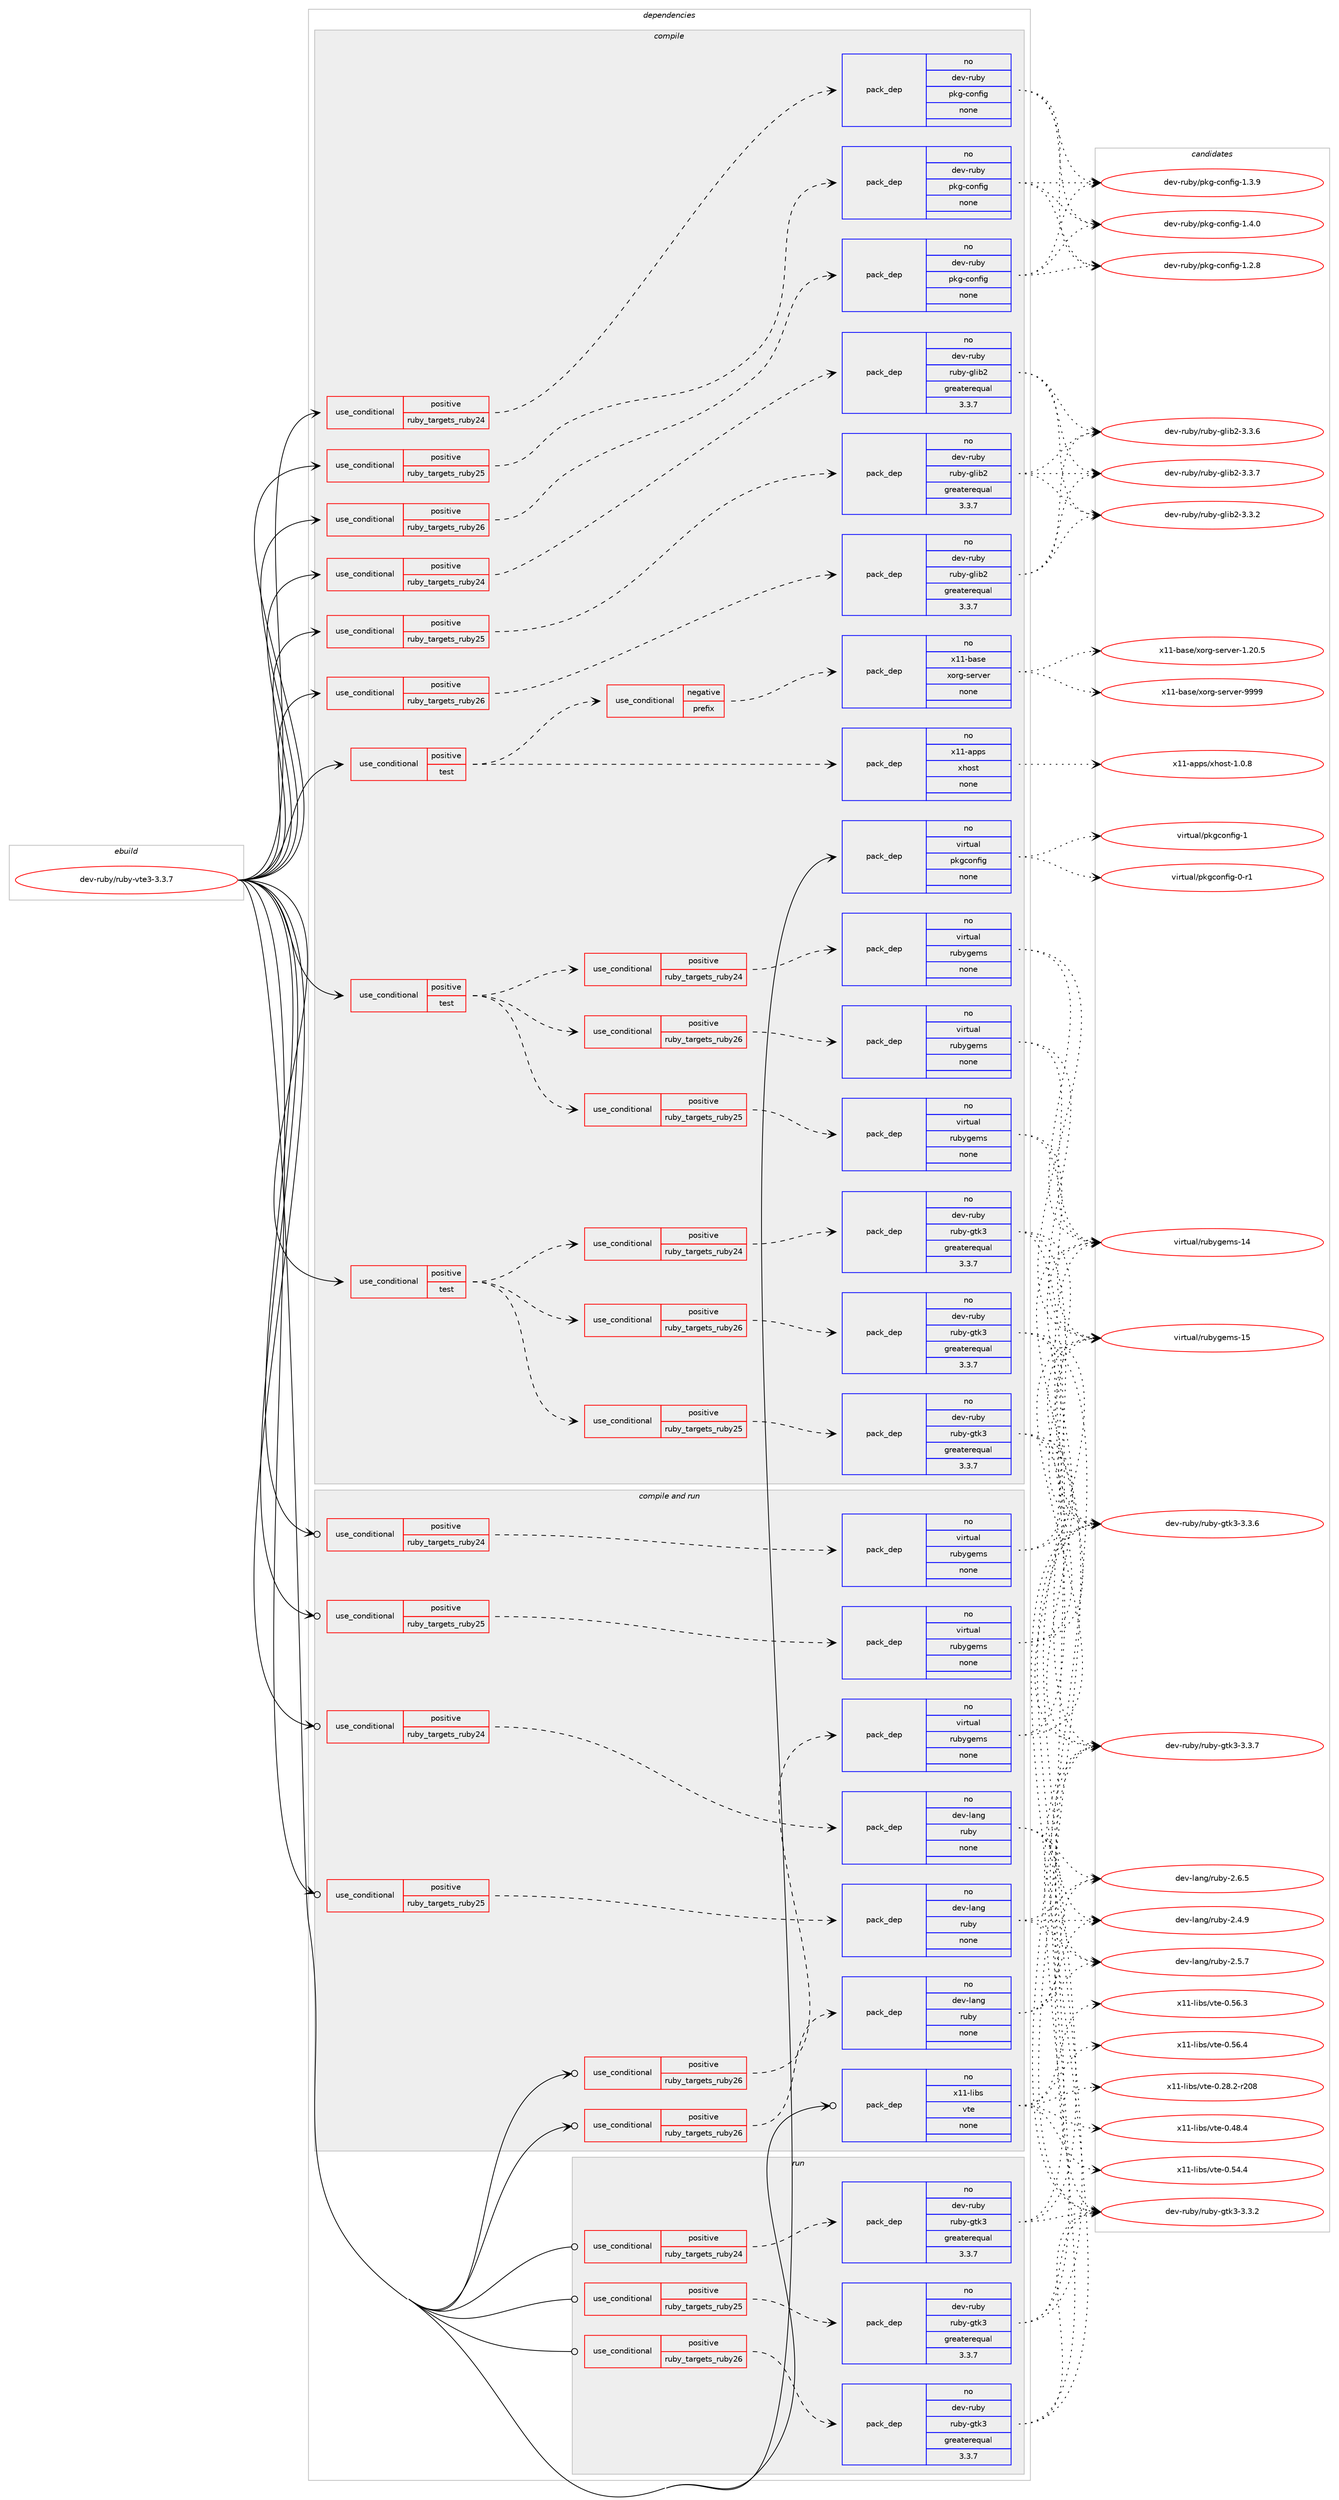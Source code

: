 digraph prolog {

# *************
# Graph options
# *************

newrank=true;
concentrate=true;
compound=true;
graph [rankdir=LR,fontname=Helvetica,fontsize=10,ranksep=1.5];#, ranksep=2.5, nodesep=0.2];
edge  [arrowhead=vee];
node  [fontname=Helvetica,fontsize=10];

# **********
# The ebuild
# **********

subgraph cluster_leftcol {
color=gray;
rank=same;
label=<<i>ebuild</i>>;
id [label="dev-ruby/ruby-vte3-3.3.7", color=red, width=4, href="../dev-ruby/ruby-vte3-3.3.7.svg"];
}

# ****************
# The dependencies
# ****************

subgraph cluster_midcol {
color=gray;
label=<<i>dependencies</i>>;
subgraph cluster_compile {
fillcolor="#eeeeee";
style=filled;
label=<<i>compile</i>>;
subgraph cond176382 {
dependency713326 [label=<<TABLE BORDER="0" CELLBORDER="1" CELLSPACING="0" CELLPADDING="4"><TR><TD ROWSPAN="3" CELLPADDING="10">use_conditional</TD></TR><TR><TD>positive</TD></TR><TR><TD>ruby_targets_ruby24</TD></TR></TABLE>>, shape=none, color=red];
subgraph pack524914 {
dependency713327 [label=<<TABLE BORDER="0" CELLBORDER="1" CELLSPACING="0" CELLPADDING="4" WIDTH="220"><TR><TD ROWSPAN="6" CELLPADDING="30">pack_dep</TD></TR><TR><TD WIDTH="110">no</TD></TR><TR><TD>dev-ruby</TD></TR><TR><TD>pkg-config</TD></TR><TR><TD>none</TD></TR><TR><TD></TD></TR></TABLE>>, shape=none, color=blue];
}
dependency713326:e -> dependency713327:w [weight=20,style="dashed",arrowhead="vee"];
}
id:e -> dependency713326:w [weight=20,style="solid",arrowhead="vee"];
subgraph cond176383 {
dependency713328 [label=<<TABLE BORDER="0" CELLBORDER="1" CELLSPACING="0" CELLPADDING="4"><TR><TD ROWSPAN="3" CELLPADDING="10">use_conditional</TD></TR><TR><TD>positive</TD></TR><TR><TD>ruby_targets_ruby24</TD></TR></TABLE>>, shape=none, color=red];
subgraph pack524915 {
dependency713329 [label=<<TABLE BORDER="0" CELLBORDER="1" CELLSPACING="0" CELLPADDING="4" WIDTH="220"><TR><TD ROWSPAN="6" CELLPADDING="30">pack_dep</TD></TR><TR><TD WIDTH="110">no</TD></TR><TR><TD>dev-ruby</TD></TR><TR><TD>ruby-glib2</TD></TR><TR><TD>greaterequal</TD></TR><TR><TD>3.3.7</TD></TR></TABLE>>, shape=none, color=blue];
}
dependency713328:e -> dependency713329:w [weight=20,style="dashed",arrowhead="vee"];
}
id:e -> dependency713328:w [weight=20,style="solid",arrowhead="vee"];
subgraph cond176384 {
dependency713330 [label=<<TABLE BORDER="0" CELLBORDER="1" CELLSPACING="0" CELLPADDING="4"><TR><TD ROWSPAN="3" CELLPADDING="10">use_conditional</TD></TR><TR><TD>positive</TD></TR><TR><TD>ruby_targets_ruby25</TD></TR></TABLE>>, shape=none, color=red];
subgraph pack524916 {
dependency713331 [label=<<TABLE BORDER="0" CELLBORDER="1" CELLSPACING="0" CELLPADDING="4" WIDTH="220"><TR><TD ROWSPAN="6" CELLPADDING="30">pack_dep</TD></TR><TR><TD WIDTH="110">no</TD></TR><TR><TD>dev-ruby</TD></TR><TR><TD>pkg-config</TD></TR><TR><TD>none</TD></TR><TR><TD></TD></TR></TABLE>>, shape=none, color=blue];
}
dependency713330:e -> dependency713331:w [weight=20,style="dashed",arrowhead="vee"];
}
id:e -> dependency713330:w [weight=20,style="solid",arrowhead="vee"];
subgraph cond176385 {
dependency713332 [label=<<TABLE BORDER="0" CELLBORDER="1" CELLSPACING="0" CELLPADDING="4"><TR><TD ROWSPAN="3" CELLPADDING="10">use_conditional</TD></TR><TR><TD>positive</TD></TR><TR><TD>ruby_targets_ruby25</TD></TR></TABLE>>, shape=none, color=red];
subgraph pack524917 {
dependency713333 [label=<<TABLE BORDER="0" CELLBORDER="1" CELLSPACING="0" CELLPADDING="4" WIDTH="220"><TR><TD ROWSPAN="6" CELLPADDING="30">pack_dep</TD></TR><TR><TD WIDTH="110">no</TD></TR><TR><TD>dev-ruby</TD></TR><TR><TD>ruby-glib2</TD></TR><TR><TD>greaterequal</TD></TR><TR><TD>3.3.7</TD></TR></TABLE>>, shape=none, color=blue];
}
dependency713332:e -> dependency713333:w [weight=20,style="dashed",arrowhead="vee"];
}
id:e -> dependency713332:w [weight=20,style="solid",arrowhead="vee"];
subgraph cond176386 {
dependency713334 [label=<<TABLE BORDER="0" CELLBORDER="1" CELLSPACING="0" CELLPADDING="4"><TR><TD ROWSPAN="3" CELLPADDING="10">use_conditional</TD></TR><TR><TD>positive</TD></TR><TR><TD>ruby_targets_ruby26</TD></TR></TABLE>>, shape=none, color=red];
subgraph pack524918 {
dependency713335 [label=<<TABLE BORDER="0" CELLBORDER="1" CELLSPACING="0" CELLPADDING="4" WIDTH="220"><TR><TD ROWSPAN="6" CELLPADDING="30">pack_dep</TD></TR><TR><TD WIDTH="110">no</TD></TR><TR><TD>dev-ruby</TD></TR><TR><TD>pkg-config</TD></TR><TR><TD>none</TD></TR><TR><TD></TD></TR></TABLE>>, shape=none, color=blue];
}
dependency713334:e -> dependency713335:w [weight=20,style="dashed",arrowhead="vee"];
}
id:e -> dependency713334:w [weight=20,style="solid",arrowhead="vee"];
subgraph cond176387 {
dependency713336 [label=<<TABLE BORDER="0" CELLBORDER="1" CELLSPACING="0" CELLPADDING="4"><TR><TD ROWSPAN="3" CELLPADDING="10">use_conditional</TD></TR><TR><TD>positive</TD></TR><TR><TD>ruby_targets_ruby26</TD></TR></TABLE>>, shape=none, color=red];
subgraph pack524919 {
dependency713337 [label=<<TABLE BORDER="0" CELLBORDER="1" CELLSPACING="0" CELLPADDING="4" WIDTH="220"><TR><TD ROWSPAN="6" CELLPADDING="30">pack_dep</TD></TR><TR><TD WIDTH="110">no</TD></TR><TR><TD>dev-ruby</TD></TR><TR><TD>ruby-glib2</TD></TR><TR><TD>greaterequal</TD></TR><TR><TD>3.3.7</TD></TR></TABLE>>, shape=none, color=blue];
}
dependency713336:e -> dependency713337:w [weight=20,style="dashed",arrowhead="vee"];
}
id:e -> dependency713336:w [weight=20,style="solid",arrowhead="vee"];
subgraph cond176388 {
dependency713338 [label=<<TABLE BORDER="0" CELLBORDER="1" CELLSPACING="0" CELLPADDING="4"><TR><TD ROWSPAN="3" CELLPADDING="10">use_conditional</TD></TR><TR><TD>positive</TD></TR><TR><TD>test</TD></TR></TABLE>>, shape=none, color=red];
subgraph cond176389 {
dependency713339 [label=<<TABLE BORDER="0" CELLBORDER="1" CELLSPACING="0" CELLPADDING="4"><TR><TD ROWSPAN="3" CELLPADDING="10">use_conditional</TD></TR><TR><TD>negative</TD></TR><TR><TD>prefix</TD></TR></TABLE>>, shape=none, color=red];
subgraph pack524920 {
dependency713340 [label=<<TABLE BORDER="0" CELLBORDER="1" CELLSPACING="0" CELLPADDING="4" WIDTH="220"><TR><TD ROWSPAN="6" CELLPADDING="30">pack_dep</TD></TR><TR><TD WIDTH="110">no</TD></TR><TR><TD>x11-base</TD></TR><TR><TD>xorg-server</TD></TR><TR><TD>none</TD></TR><TR><TD></TD></TR></TABLE>>, shape=none, color=blue];
}
dependency713339:e -> dependency713340:w [weight=20,style="dashed",arrowhead="vee"];
}
dependency713338:e -> dependency713339:w [weight=20,style="dashed",arrowhead="vee"];
subgraph pack524921 {
dependency713341 [label=<<TABLE BORDER="0" CELLBORDER="1" CELLSPACING="0" CELLPADDING="4" WIDTH="220"><TR><TD ROWSPAN="6" CELLPADDING="30">pack_dep</TD></TR><TR><TD WIDTH="110">no</TD></TR><TR><TD>x11-apps</TD></TR><TR><TD>xhost</TD></TR><TR><TD>none</TD></TR><TR><TD></TD></TR></TABLE>>, shape=none, color=blue];
}
dependency713338:e -> dependency713341:w [weight=20,style="dashed",arrowhead="vee"];
}
id:e -> dependency713338:w [weight=20,style="solid",arrowhead="vee"];
subgraph cond176390 {
dependency713342 [label=<<TABLE BORDER="0" CELLBORDER="1" CELLSPACING="0" CELLPADDING="4"><TR><TD ROWSPAN="3" CELLPADDING="10">use_conditional</TD></TR><TR><TD>positive</TD></TR><TR><TD>test</TD></TR></TABLE>>, shape=none, color=red];
subgraph cond176391 {
dependency713343 [label=<<TABLE BORDER="0" CELLBORDER="1" CELLSPACING="0" CELLPADDING="4"><TR><TD ROWSPAN="3" CELLPADDING="10">use_conditional</TD></TR><TR><TD>positive</TD></TR><TR><TD>ruby_targets_ruby24</TD></TR></TABLE>>, shape=none, color=red];
subgraph pack524922 {
dependency713344 [label=<<TABLE BORDER="0" CELLBORDER="1" CELLSPACING="0" CELLPADDING="4" WIDTH="220"><TR><TD ROWSPAN="6" CELLPADDING="30">pack_dep</TD></TR><TR><TD WIDTH="110">no</TD></TR><TR><TD>dev-ruby</TD></TR><TR><TD>ruby-gtk3</TD></TR><TR><TD>greaterequal</TD></TR><TR><TD>3.3.7</TD></TR></TABLE>>, shape=none, color=blue];
}
dependency713343:e -> dependency713344:w [weight=20,style="dashed",arrowhead="vee"];
}
dependency713342:e -> dependency713343:w [weight=20,style="dashed",arrowhead="vee"];
subgraph cond176392 {
dependency713345 [label=<<TABLE BORDER="0" CELLBORDER="1" CELLSPACING="0" CELLPADDING="4"><TR><TD ROWSPAN="3" CELLPADDING="10">use_conditional</TD></TR><TR><TD>positive</TD></TR><TR><TD>ruby_targets_ruby25</TD></TR></TABLE>>, shape=none, color=red];
subgraph pack524923 {
dependency713346 [label=<<TABLE BORDER="0" CELLBORDER="1" CELLSPACING="0" CELLPADDING="4" WIDTH="220"><TR><TD ROWSPAN="6" CELLPADDING="30">pack_dep</TD></TR><TR><TD WIDTH="110">no</TD></TR><TR><TD>dev-ruby</TD></TR><TR><TD>ruby-gtk3</TD></TR><TR><TD>greaterequal</TD></TR><TR><TD>3.3.7</TD></TR></TABLE>>, shape=none, color=blue];
}
dependency713345:e -> dependency713346:w [weight=20,style="dashed",arrowhead="vee"];
}
dependency713342:e -> dependency713345:w [weight=20,style="dashed",arrowhead="vee"];
subgraph cond176393 {
dependency713347 [label=<<TABLE BORDER="0" CELLBORDER="1" CELLSPACING="0" CELLPADDING="4"><TR><TD ROWSPAN="3" CELLPADDING="10">use_conditional</TD></TR><TR><TD>positive</TD></TR><TR><TD>ruby_targets_ruby26</TD></TR></TABLE>>, shape=none, color=red];
subgraph pack524924 {
dependency713348 [label=<<TABLE BORDER="0" CELLBORDER="1" CELLSPACING="0" CELLPADDING="4" WIDTH="220"><TR><TD ROWSPAN="6" CELLPADDING="30">pack_dep</TD></TR><TR><TD WIDTH="110">no</TD></TR><TR><TD>dev-ruby</TD></TR><TR><TD>ruby-gtk3</TD></TR><TR><TD>greaterequal</TD></TR><TR><TD>3.3.7</TD></TR></TABLE>>, shape=none, color=blue];
}
dependency713347:e -> dependency713348:w [weight=20,style="dashed",arrowhead="vee"];
}
dependency713342:e -> dependency713347:w [weight=20,style="dashed",arrowhead="vee"];
}
id:e -> dependency713342:w [weight=20,style="solid",arrowhead="vee"];
subgraph cond176394 {
dependency713349 [label=<<TABLE BORDER="0" CELLBORDER="1" CELLSPACING="0" CELLPADDING="4"><TR><TD ROWSPAN="3" CELLPADDING="10">use_conditional</TD></TR><TR><TD>positive</TD></TR><TR><TD>test</TD></TR></TABLE>>, shape=none, color=red];
subgraph cond176395 {
dependency713350 [label=<<TABLE BORDER="0" CELLBORDER="1" CELLSPACING="0" CELLPADDING="4"><TR><TD ROWSPAN="3" CELLPADDING="10">use_conditional</TD></TR><TR><TD>positive</TD></TR><TR><TD>ruby_targets_ruby24</TD></TR></TABLE>>, shape=none, color=red];
subgraph pack524925 {
dependency713351 [label=<<TABLE BORDER="0" CELLBORDER="1" CELLSPACING="0" CELLPADDING="4" WIDTH="220"><TR><TD ROWSPAN="6" CELLPADDING="30">pack_dep</TD></TR><TR><TD WIDTH="110">no</TD></TR><TR><TD>virtual</TD></TR><TR><TD>rubygems</TD></TR><TR><TD>none</TD></TR><TR><TD></TD></TR></TABLE>>, shape=none, color=blue];
}
dependency713350:e -> dependency713351:w [weight=20,style="dashed",arrowhead="vee"];
}
dependency713349:e -> dependency713350:w [weight=20,style="dashed",arrowhead="vee"];
subgraph cond176396 {
dependency713352 [label=<<TABLE BORDER="0" CELLBORDER="1" CELLSPACING="0" CELLPADDING="4"><TR><TD ROWSPAN="3" CELLPADDING="10">use_conditional</TD></TR><TR><TD>positive</TD></TR><TR><TD>ruby_targets_ruby25</TD></TR></TABLE>>, shape=none, color=red];
subgraph pack524926 {
dependency713353 [label=<<TABLE BORDER="0" CELLBORDER="1" CELLSPACING="0" CELLPADDING="4" WIDTH="220"><TR><TD ROWSPAN="6" CELLPADDING="30">pack_dep</TD></TR><TR><TD WIDTH="110">no</TD></TR><TR><TD>virtual</TD></TR><TR><TD>rubygems</TD></TR><TR><TD>none</TD></TR><TR><TD></TD></TR></TABLE>>, shape=none, color=blue];
}
dependency713352:e -> dependency713353:w [weight=20,style="dashed",arrowhead="vee"];
}
dependency713349:e -> dependency713352:w [weight=20,style="dashed",arrowhead="vee"];
subgraph cond176397 {
dependency713354 [label=<<TABLE BORDER="0" CELLBORDER="1" CELLSPACING="0" CELLPADDING="4"><TR><TD ROWSPAN="3" CELLPADDING="10">use_conditional</TD></TR><TR><TD>positive</TD></TR><TR><TD>ruby_targets_ruby26</TD></TR></TABLE>>, shape=none, color=red];
subgraph pack524927 {
dependency713355 [label=<<TABLE BORDER="0" CELLBORDER="1" CELLSPACING="0" CELLPADDING="4" WIDTH="220"><TR><TD ROWSPAN="6" CELLPADDING="30">pack_dep</TD></TR><TR><TD WIDTH="110">no</TD></TR><TR><TD>virtual</TD></TR><TR><TD>rubygems</TD></TR><TR><TD>none</TD></TR><TR><TD></TD></TR></TABLE>>, shape=none, color=blue];
}
dependency713354:e -> dependency713355:w [weight=20,style="dashed",arrowhead="vee"];
}
dependency713349:e -> dependency713354:w [weight=20,style="dashed",arrowhead="vee"];
}
id:e -> dependency713349:w [weight=20,style="solid",arrowhead="vee"];
subgraph pack524928 {
dependency713356 [label=<<TABLE BORDER="0" CELLBORDER="1" CELLSPACING="0" CELLPADDING="4" WIDTH="220"><TR><TD ROWSPAN="6" CELLPADDING="30">pack_dep</TD></TR><TR><TD WIDTH="110">no</TD></TR><TR><TD>virtual</TD></TR><TR><TD>pkgconfig</TD></TR><TR><TD>none</TD></TR><TR><TD></TD></TR></TABLE>>, shape=none, color=blue];
}
id:e -> dependency713356:w [weight=20,style="solid",arrowhead="vee"];
}
subgraph cluster_compileandrun {
fillcolor="#eeeeee";
style=filled;
label=<<i>compile and run</i>>;
subgraph cond176398 {
dependency713357 [label=<<TABLE BORDER="0" CELLBORDER="1" CELLSPACING="0" CELLPADDING="4"><TR><TD ROWSPAN="3" CELLPADDING="10">use_conditional</TD></TR><TR><TD>positive</TD></TR><TR><TD>ruby_targets_ruby24</TD></TR></TABLE>>, shape=none, color=red];
subgraph pack524929 {
dependency713358 [label=<<TABLE BORDER="0" CELLBORDER="1" CELLSPACING="0" CELLPADDING="4" WIDTH="220"><TR><TD ROWSPAN="6" CELLPADDING="30">pack_dep</TD></TR><TR><TD WIDTH="110">no</TD></TR><TR><TD>dev-lang</TD></TR><TR><TD>ruby</TD></TR><TR><TD>none</TD></TR><TR><TD></TD></TR></TABLE>>, shape=none, color=blue];
}
dependency713357:e -> dependency713358:w [weight=20,style="dashed",arrowhead="vee"];
}
id:e -> dependency713357:w [weight=20,style="solid",arrowhead="odotvee"];
subgraph cond176399 {
dependency713359 [label=<<TABLE BORDER="0" CELLBORDER="1" CELLSPACING="0" CELLPADDING="4"><TR><TD ROWSPAN="3" CELLPADDING="10">use_conditional</TD></TR><TR><TD>positive</TD></TR><TR><TD>ruby_targets_ruby24</TD></TR></TABLE>>, shape=none, color=red];
subgraph pack524930 {
dependency713360 [label=<<TABLE BORDER="0" CELLBORDER="1" CELLSPACING="0" CELLPADDING="4" WIDTH="220"><TR><TD ROWSPAN="6" CELLPADDING="30">pack_dep</TD></TR><TR><TD WIDTH="110">no</TD></TR><TR><TD>virtual</TD></TR><TR><TD>rubygems</TD></TR><TR><TD>none</TD></TR><TR><TD></TD></TR></TABLE>>, shape=none, color=blue];
}
dependency713359:e -> dependency713360:w [weight=20,style="dashed",arrowhead="vee"];
}
id:e -> dependency713359:w [weight=20,style="solid",arrowhead="odotvee"];
subgraph cond176400 {
dependency713361 [label=<<TABLE BORDER="0" CELLBORDER="1" CELLSPACING="0" CELLPADDING="4"><TR><TD ROWSPAN="3" CELLPADDING="10">use_conditional</TD></TR><TR><TD>positive</TD></TR><TR><TD>ruby_targets_ruby25</TD></TR></TABLE>>, shape=none, color=red];
subgraph pack524931 {
dependency713362 [label=<<TABLE BORDER="0" CELLBORDER="1" CELLSPACING="0" CELLPADDING="4" WIDTH="220"><TR><TD ROWSPAN="6" CELLPADDING="30">pack_dep</TD></TR><TR><TD WIDTH="110">no</TD></TR><TR><TD>dev-lang</TD></TR><TR><TD>ruby</TD></TR><TR><TD>none</TD></TR><TR><TD></TD></TR></TABLE>>, shape=none, color=blue];
}
dependency713361:e -> dependency713362:w [weight=20,style="dashed",arrowhead="vee"];
}
id:e -> dependency713361:w [weight=20,style="solid",arrowhead="odotvee"];
subgraph cond176401 {
dependency713363 [label=<<TABLE BORDER="0" CELLBORDER="1" CELLSPACING="0" CELLPADDING="4"><TR><TD ROWSPAN="3" CELLPADDING="10">use_conditional</TD></TR><TR><TD>positive</TD></TR><TR><TD>ruby_targets_ruby25</TD></TR></TABLE>>, shape=none, color=red];
subgraph pack524932 {
dependency713364 [label=<<TABLE BORDER="0" CELLBORDER="1" CELLSPACING="0" CELLPADDING="4" WIDTH="220"><TR><TD ROWSPAN="6" CELLPADDING="30">pack_dep</TD></TR><TR><TD WIDTH="110">no</TD></TR><TR><TD>virtual</TD></TR><TR><TD>rubygems</TD></TR><TR><TD>none</TD></TR><TR><TD></TD></TR></TABLE>>, shape=none, color=blue];
}
dependency713363:e -> dependency713364:w [weight=20,style="dashed",arrowhead="vee"];
}
id:e -> dependency713363:w [weight=20,style="solid",arrowhead="odotvee"];
subgraph cond176402 {
dependency713365 [label=<<TABLE BORDER="0" CELLBORDER="1" CELLSPACING="0" CELLPADDING="4"><TR><TD ROWSPAN="3" CELLPADDING="10">use_conditional</TD></TR><TR><TD>positive</TD></TR><TR><TD>ruby_targets_ruby26</TD></TR></TABLE>>, shape=none, color=red];
subgraph pack524933 {
dependency713366 [label=<<TABLE BORDER="0" CELLBORDER="1" CELLSPACING="0" CELLPADDING="4" WIDTH="220"><TR><TD ROWSPAN="6" CELLPADDING="30">pack_dep</TD></TR><TR><TD WIDTH="110">no</TD></TR><TR><TD>dev-lang</TD></TR><TR><TD>ruby</TD></TR><TR><TD>none</TD></TR><TR><TD></TD></TR></TABLE>>, shape=none, color=blue];
}
dependency713365:e -> dependency713366:w [weight=20,style="dashed",arrowhead="vee"];
}
id:e -> dependency713365:w [weight=20,style="solid",arrowhead="odotvee"];
subgraph cond176403 {
dependency713367 [label=<<TABLE BORDER="0" CELLBORDER="1" CELLSPACING="0" CELLPADDING="4"><TR><TD ROWSPAN="3" CELLPADDING="10">use_conditional</TD></TR><TR><TD>positive</TD></TR><TR><TD>ruby_targets_ruby26</TD></TR></TABLE>>, shape=none, color=red];
subgraph pack524934 {
dependency713368 [label=<<TABLE BORDER="0" CELLBORDER="1" CELLSPACING="0" CELLPADDING="4" WIDTH="220"><TR><TD ROWSPAN="6" CELLPADDING="30">pack_dep</TD></TR><TR><TD WIDTH="110">no</TD></TR><TR><TD>virtual</TD></TR><TR><TD>rubygems</TD></TR><TR><TD>none</TD></TR><TR><TD></TD></TR></TABLE>>, shape=none, color=blue];
}
dependency713367:e -> dependency713368:w [weight=20,style="dashed",arrowhead="vee"];
}
id:e -> dependency713367:w [weight=20,style="solid",arrowhead="odotvee"];
subgraph pack524935 {
dependency713369 [label=<<TABLE BORDER="0" CELLBORDER="1" CELLSPACING="0" CELLPADDING="4" WIDTH="220"><TR><TD ROWSPAN="6" CELLPADDING="30">pack_dep</TD></TR><TR><TD WIDTH="110">no</TD></TR><TR><TD>x11-libs</TD></TR><TR><TD>vte</TD></TR><TR><TD>none</TD></TR><TR><TD></TD></TR></TABLE>>, shape=none, color=blue];
}
id:e -> dependency713369:w [weight=20,style="solid",arrowhead="odotvee"];
}
subgraph cluster_run {
fillcolor="#eeeeee";
style=filled;
label=<<i>run</i>>;
subgraph cond176404 {
dependency713370 [label=<<TABLE BORDER="0" CELLBORDER="1" CELLSPACING="0" CELLPADDING="4"><TR><TD ROWSPAN="3" CELLPADDING="10">use_conditional</TD></TR><TR><TD>positive</TD></TR><TR><TD>ruby_targets_ruby24</TD></TR></TABLE>>, shape=none, color=red];
subgraph pack524936 {
dependency713371 [label=<<TABLE BORDER="0" CELLBORDER="1" CELLSPACING="0" CELLPADDING="4" WIDTH="220"><TR><TD ROWSPAN="6" CELLPADDING="30">pack_dep</TD></TR><TR><TD WIDTH="110">no</TD></TR><TR><TD>dev-ruby</TD></TR><TR><TD>ruby-gtk3</TD></TR><TR><TD>greaterequal</TD></TR><TR><TD>3.3.7</TD></TR></TABLE>>, shape=none, color=blue];
}
dependency713370:e -> dependency713371:w [weight=20,style="dashed",arrowhead="vee"];
}
id:e -> dependency713370:w [weight=20,style="solid",arrowhead="odot"];
subgraph cond176405 {
dependency713372 [label=<<TABLE BORDER="0" CELLBORDER="1" CELLSPACING="0" CELLPADDING="4"><TR><TD ROWSPAN="3" CELLPADDING="10">use_conditional</TD></TR><TR><TD>positive</TD></TR><TR><TD>ruby_targets_ruby25</TD></TR></TABLE>>, shape=none, color=red];
subgraph pack524937 {
dependency713373 [label=<<TABLE BORDER="0" CELLBORDER="1" CELLSPACING="0" CELLPADDING="4" WIDTH="220"><TR><TD ROWSPAN="6" CELLPADDING="30">pack_dep</TD></TR><TR><TD WIDTH="110">no</TD></TR><TR><TD>dev-ruby</TD></TR><TR><TD>ruby-gtk3</TD></TR><TR><TD>greaterequal</TD></TR><TR><TD>3.3.7</TD></TR></TABLE>>, shape=none, color=blue];
}
dependency713372:e -> dependency713373:w [weight=20,style="dashed",arrowhead="vee"];
}
id:e -> dependency713372:w [weight=20,style="solid",arrowhead="odot"];
subgraph cond176406 {
dependency713374 [label=<<TABLE BORDER="0" CELLBORDER="1" CELLSPACING="0" CELLPADDING="4"><TR><TD ROWSPAN="3" CELLPADDING="10">use_conditional</TD></TR><TR><TD>positive</TD></TR><TR><TD>ruby_targets_ruby26</TD></TR></TABLE>>, shape=none, color=red];
subgraph pack524938 {
dependency713375 [label=<<TABLE BORDER="0" CELLBORDER="1" CELLSPACING="0" CELLPADDING="4" WIDTH="220"><TR><TD ROWSPAN="6" CELLPADDING="30">pack_dep</TD></TR><TR><TD WIDTH="110">no</TD></TR><TR><TD>dev-ruby</TD></TR><TR><TD>ruby-gtk3</TD></TR><TR><TD>greaterequal</TD></TR><TR><TD>3.3.7</TD></TR></TABLE>>, shape=none, color=blue];
}
dependency713374:e -> dependency713375:w [weight=20,style="dashed",arrowhead="vee"];
}
id:e -> dependency713374:w [weight=20,style="solid",arrowhead="odot"];
}
}

# **************
# The candidates
# **************

subgraph cluster_choices {
rank=same;
color=gray;
label=<<i>candidates</i>>;

subgraph choice524914 {
color=black;
nodesep=1;
choice1001011184511411798121471121071034599111110102105103454946504656 [label="dev-ruby/pkg-config-1.2.8", color=red, width=4,href="../dev-ruby/pkg-config-1.2.8.svg"];
choice1001011184511411798121471121071034599111110102105103454946514657 [label="dev-ruby/pkg-config-1.3.9", color=red, width=4,href="../dev-ruby/pkg-config-1.3.9.svg"];
choice1001011184511411798121471121071034599111110102105103454946524648 [label="dev-ruby/pkg-config-1.4.0", color=red, width=4,href="../dev-ruby/pkg-config-1.4.0.svg"];
dependency713327:e -> choice1001011184511411798121471121071034599111110102105103454946504656:w [style=dotted,weight="100"];
dependency713327:e -> choice1001011184511411798121471121071034599111110102105103454946514657:w [style=dotted,weight="100"];
dependency713327:e -> choice1001011184511411798121471121071034599111110102105103454946524648:w [style=dotted,weight="100"];
}
subgraph choice524915 {
color=black;
nodesep=1;
choice10010111845114117981214711411798121451031081059850455146514650 [label="dev-ruby/ruby-glib2-3.3.2", color=red, width=4,href="../dev-ruby/ruby-glib2-3.3.2.svg"];
choice10010111845114117981214711411798121451031081059850455146514654 [label="dev-ruby/ruby-glib2-3.3.6", color=red, width=4,href="../dev-ruby/ruby-glib2-3.3.6.svg"];
choice10010111845114117981214711411798121451031081059850455146514655 [label="dev-ruby/ruby-glib2-3.3.7", color=red, width=4,href="../dev-ruby/ruby-glib2-3.3.7.svg"];
dependency713329:e -> choice10010111845114117981214711411798121451031081059850455146514650:w [style=dotted,weight="100"];
dependency713329:e -> choice10010111845114117981214711411798121451031081059850455146514654:w [style=dotted,weight="100"];
dependency713329:e -> choice10010111845114117981214711411798121451031081059850455146514655:w [style=dotted,weight="100"];
}
subgraph choice524916 {
color=black;
nodesep=1;
choice1001011184511411798121471121071034599111110102105103454946504656 [label="dev-ruby/pkg-config-1.2.8", color=red, width=4,href="../dev-ruby/pkg-config-1.2.8.svg"];
choice1001011184511411798121471121071034599111110102105103454946514657 [label="dev-ruby/pkg-config-1.3.9", color=red, width=4,href="../dev-ruby/pkg-config-1.3.9.svg"];
choice1001011184511411798121471121071034599111110102105103454946524648 [label="dev-ruby/pkg-config-1.4.0", color=red, width=4,href="../dev-ruby/pkg-config-1.4.0.svg"];
dependency713331:e -> choice1001011184511411798121471121071034599111110102105103454946504656:w [style=dotted,weight="100"];
dependency713331:e -> choice1001011184511411798121471121071034599111110102105103454946514657:w [style=dotted,weight="100"];
dependency713331:e -> choice1001011184511411798121471121071034599111110102105103454946524648:w [style=dotted,weight="100"];
}
subgraph choice524917 {
color=black;
nodesep=1;
choice10010111845114117981214711411798121451031081059850455146514650 [label="dev-ruby/ruby-glib2-3.3.2", color=red, width=4,href="../dev-ruby/ruby-glib2-3.3.2.svg"];
choice10010111845114117981214711411798121451031081059850455146514654 [label="dev-ruby/ruby-glib2-3.3.6", color=red, width=4,href="../dev-ruby/ruby-glib2-3.3.6.svg"];
choice10010111845114117981214711411798121451031081059850455146514655 [label="dev-ruby/ruby-glib2-3.3.7", color=red, width=4,href="../dev-ruby/ruby-glib2-3.3.7.svg"];
dependency713333:e -> choice10010111845114117981214711411798121451031081059850455146514650:w [style=dotted,weight="100"];
dependency713333:e -> choice10010111845114117981214711411798121451031081059850455146514654:w [style=dotted,weight="100"];
dependency713333:e -> choice10010111845114117981214711411798121451031081059850455146514655:w [style=dotted,weight="100"];
}
subgraph choice524918 {
color=black;
nodesep=1;
choice1001011184511411798121471121071034599111110102105103454946504656 [label="dev-ruby/pkg-config-1.2.8", color=red, width=4,href="../dev-ruby/pkg-config-1.2.8.svg"];
choice1001011184511411798121471121071034599111110102105103454946514657 [label="dev-ruby/pkg-config-1.3.9", color=red, width=4,href="../dev-ruby/pkg-config-1.3.9.svg"];
choice1001011184511411798121471121071034599111110102105103454946524648 [label="dev-ruby/pkg-config-1.4.0", color=red, width=4,href="../dev-ruby/pkg-config-1.4.0.svg"];
dependency713335:e -> choice1001011184511411798121471121071034599111110102105103454946504656:w [style=dotted,weight="100"];
dependency713335:e -> choice1001011184511411798121471121071034599111110102105103454946514657:w [style=dotted,weight="100"];
dependency713335:e -> choice1001011184511411798121471121071034599111110102105103454946524648:w [style=dotted,weight="100"];
}
subgraph choice524919 {
color=black;
nodesep=1;
choice10010111845114117981214711411798121451031081059850455146514650 [label="dev-ruby/ruby-glib2-3.3.2", color=red, width=4,href="../dev-ruby/ruby-glib2-3.3.2.svg"];
choice10010111845114117981214711411798121451031081059850455146514654 [label="dev-ruby/ruby-glib2-3.3.6", color=red, width=4,href="../dev-ruby/ruby-glib2-3.3.6.svg"];
choice10010111845114117981214711411798121451031081059850455146514655 [label="dev-ruby/ruby-glib2-3.3.7", color=red, width=4,href="../dev-ruby/ruby-glib2-3.3.7.svg"];
dependency713337:e -> choice10010111845114117981214711411798121451031081059850455146514650:w [style=dotted,weight="100"];
dependency713337:e -> choice10010111845114117981214711411798121451031081059850455146514654:w [style=dotted,weight="100"];
dependency713337:e -> choice10010111845114117981214711411798121451031081059850455146514655:w [style=dotted,weight="100"];
}
subgraph choice524920 {
color=black;
nodesep=1;
choice1204949459897115101471201111141034511510111411810111445494650484653 [label="x11-base/xorg-server-1.20.5", color=red, width=4,href="../x11-base/xorg-server-1.20.5.svg"];
choice120494945989711510147120111114103451151011141181011144557575757 [label="x11-base/xorg-server-9999", color=red, width=4,href="../x11-base/xorg-server-9999.svg"];
dependency713340:e -> choice1204949459897115101471201111141034511510111411810111445494650484653:w [style=dotted,weight="100"];
dependency713340:e -> choice120494945989711510147120111114103451151011141181011144557575757:w [style=dotted,weight="100"];
}
subgraph choice524921 {
color=black;
nodesep=1;
choice1204949459711211211547120104111115116454946484656 [label="x11-apps/xhost-1.0.8", color=red, width=4,href="../x11-apps/xhost-1.0.8.svg"];
dependency713341:e -> choice1204949459711211211547120104111115116454946484656:w [style=dotted,weight="100"];
}
subgraph choice524922 {
color=black;
nodesep=1;
choice100101118451141179812147114117981214510311610751455146514650 [label="dev-ruby/ruby-gtk3-3.3.2", color=red, width=4,href="../dev-ruby/ruby-gtk3-3.3.2.svg"];
choice100101118451141179812147114117981214510311610751455146514654 [label="dev-ruby/ruby-gtk3-3.3.6", color=red, width=4,href="../dev-ruby/ruby-gtk3-3.3.6.svg"];
choice100101118451141179812147114117981214510311610751455146514655 [label="dev-ruby/ruby-gtk3-3.3.7", color=red, width=4,href="../dev-ruby/ruby-gtk3-3.3.7.svg"];
dependency713344:e -> choice100101118451141179812147114117981214510311610751455146514650:w [style=dotted,weight="100"];
dependency713344:e -> choice100101118451141179812147114117981214510311610751455146514654:w [style=dotted,weight="100"];
dependency713344:e -> choice100101118451141179812147114117981214510311610751455146514655:w [style=dotted,weight="100"];
}
subgraph choice524923 {
color=black;
nodesep=1;
choice100101118451141179812147114117981214510311610751455146514650 [label="dev-ruby/ruby-gtk3-3.3.2", color=red, width=4,href="../dev-ruby/ruby-gtk3-3.3.2.svg"];
choice100101118451141179812147114117981214510311610751455146514654 [label="dev-ruby/ruby-gtk3-3.3.6", color=red, width=4,href="../dev-ruby/ruby-gtk3-3.3.6.svg"];
choice100101118451141179812147114117981214510311610751455146514655 [label="dev-ruby/ruby-gtk3-3.3.7", color=red, width=4,href="../dev-ruby/ruby-gtk3-3.3.7.svg"];
dependency713346:e -> choice100101118451141179812147114117981214510311610751455146514650:w [style=dotted,weight="100"];
dependency713346:e -> choice100101118451141179812147114117981214510311610751455146514654:w [style=dotted,weight="100"];
dependency713346:e -> choice100101118451141179812147114117981214510311610751455146514655:w [style=dotted,weight="100"];
}
subgraph choice524924 {
color=black;
nodesep=1;
choice100101118451141179812147114117981214510311610751455146514650 [label="dev-ruby/ruby-gtk3-3.3.2", color=red, width=4,href="../dev-ruby/ruby-gtk3-3.3.2.svg"];
choice100101118451141179812147114117981214510311610751455146514654 [label="dev-ruby/ruby-gtk3-3.3.6", color=red, width=4,href="../dev-ruby/ruby-gtk3-3.3.6.svg"];
choice100101118451141179812147114117981214510311610751455146514655 [label="dev-ruby/ruby-gtk3-3.3.7", color=red, width=4,href="../dev-ruby/ruby-gtk3-3.3.7.svg"];
dependency713348:e -> choice100101118451141179812147114117981214510311610751455146514650:w [style=dotted,weight="100"];
dependency713348:e -> choice100101118451141179812147114117981214510311610751455146514654:w [style=dotted,weight="100"];
dependency713348:e -> choice100101118451141179812147114117981214510311610751455146514655:w [style=dotted,weight="100"];
}
subgraph choice524925 {
color=black;
nodesep=1;
choice118105114116117971084711411798121103101109115454952 [label="virtual/rubygems-14", color=red, width=4,href="../virtual/rubygems-14.svg"];
choice118105114116117971084711411798121103101109115454953 [label="virtual/rubygems-15", color=red, width=4,href="../virtual/rubygems-15.svg"];
dependency713351:e -> choice118105114116117971084711411798121103101109115454952:w [style=dotted,weight="100"];
dependency713351:e -> choice118105114116117971084711411798121103101109115454953:w [style=dotted,weight="100"];
}
subgraph choice524926 {
color=black;
nodesep=1;
choice118105114116117971084711411798121103101109115454952 [label="virtual/rubygems-14", color=red, width=4,href="../virtual/rubygems-14.svg"];
choice118105114116117971084711411798121103101109115454953 [label="virtual/rubygems-15", color=red, width=4,href="../virtual/rubygems-15.svg"];
dependency713353:e -> choice118105114116117971084711411798121103101109115454952:w [style=dotted,weight="100"];
dependency713353:e -> choice118105114116117971084711411798121103101109115454953:w [style=dotted,weight="100"];
}
subgraph choice524927 {
color=black;
nodesep=1;
choice118105114116117971084711411798121103101109115454952 [label="virtual/rubygems-14", color=red, width=4,href="../virtual/rubygems-14.svg"];
choice118105114116117971084711411798121103101109115454953 [label="virtual/rubygems-15", color=red, width=4,href="../virtual/rubygems-15.svg"];
dependency713355:e -> choice118105114116117971084711411798121103101109115454952:w [style=dotted,weight="100"];
dependency713355:e -> choice118105114116117971084711411798121103101109115454953:w [style=dotted,weight="100"];
}
subgraph choice524928 {
color=black;
nodesep=1;
choice11810511411611797108471121071039911111010210510345484511449 [label="virtual/pkgconfig-0-r1", color=red, width=4,href="../virtual/pkgconfig-0-r1.svg"];
choice1181051141161179710847112107103991111101021051034549 [label="virtual/pkgconfig-1", color=red, width=4,href="../virtual/pkgconfig-1.svg"];
dependency713356:e -> choice11810511411611797108471121071039911111010210510345484511449:w [style=dotted,weight="100"];
dependency713356:e -> choice1181051141161179710847112107103991111101021051034549:w [style=dotted,weight="100"];
}
subgraph choice524929 {
color=black;
nodesep=1;
choice10010111845108971101034711411798121455046524657 [label="dev-lang/ruby-2.4.9", color=red, width=4,href="../dev-lang/ruby-2.4.9.svg"];
choice10010111845108971101034711411798121455046534655 [label="dev-lang/ruby-2.5.7", color=red, width=4,href="../dev-lang/ruby-2.5.7.svg"];
choice10010111845108971101034711411798121455046544653 [label="dev-lang/ruby-2.6.5", color=red, width=4,href="../dev-lang/ruby-2.6.5.svg"];
dependency713358:e -> choice10010111845108971101034711411798121455046524657:w [style=dotted,weight="100"];
dependency713358:e -> choice10010111845108971101034711411798121455046534655:w [style=dotted,weight="100"];
dependency713358:e -> choice10010111845108971101034711411798121455046544653:w [style=dotted,weight="100"];
}
subgraph choice524930 {
color=black;
nodesep=1;
choice118105114116117971084711411798121103101109115454952 [label="virtual/rubygems-14", color=red, width=4,href="../virtual/rubygems-14.svg"];
choice118105114116117971084711411798121103101109115454953 [label="virtual/rubygems-15", color=red, width=4,href="../virtual/rubygems-15.svg"];
dependency713360:e -> choice118105114116117971084711411798121103101109115454952:w [style=dotted,weight="100"];
dependency713360:e -> choice118105114116117971084711411798121103101109115454953:w [style=dotted,weight="100"];
}
subgraph choice524931 {
color=black;
nodesep=1;
choice10010111845108971101034711411798121455046524657 [label="dev-lang/ruby-2.4.9", color=red, width=4,href="../dev-lang/ruby-2.4.9.svg"];
choice10010111845108971101034711411798121455046534655 [label="dev-lang/ruby-2.5.7", color=red, width=4,href="../dev-lang/ruby-2.5.7.svg"];
choice10010111845108971101034711411798121455046544653 [label="dev-lang/ruby-2.6.5", color=red, width=4,href="../dev-lang/ruby-2.6.5.svg"];
dependency713362:e -> choice10010111845108971101034711411798121455046524657:w [style=dotted,weight="100"];
dependency713362:e -> choice10010111845108971101034711411798121455046534655:w [style=dotted,weight="100"];
dependency713362:e -> choice10010111845108971101034711411798121455046544653:w [style=dotted,weight="100"];
}
subgraph choice524932 {
color=black;
nodesep=1;
choice118105114116117971084711411798121103101109115454952 [label="virtual/rubygems-14", color=red, width=4,href="../virtual/rubygems-14.svg"];
choice118105114116117971084711411798121103101109115454953 [label="virtual/rubygems-15", color=red, width=4,href="../virtual/rubygems-15.svg"];
dependency713364:e -> choice118105114116117971084711411798121103101109115454952:w [style=dotted,weight="100"];
dependency713364:e -> choice118105114116117971084711411798121103101109115454953:w [style=dotted,weight="100"];
}
subgraph choice524933 {
color=black;
nodesep=1;
choice10010111845108971101034711411798121455046524657 [label="dev-lang/ruby-2.4.9", color=red, width=4,href="../dev-lang/ruby-2.4.9.svg"];
choice10010111845108971101034711411798121455046534655 [label="dev-lang/ruby-2.5.7", color=red, width=4,href="../dev-lang/ruby-2.5.7.svg"];
choice10010111845108971101034711411798121455046544653 [label="dev-lang/ruby-2.6.5", color=red, width=4,href="../dev-lang/ruby-2.6.5.svg"];
dependency713366:e -> choice10010111845108971101034711411798121455046524657:w [style=dotted,weight="100"];
dependency713366:e -> choice10010111845108971101034711411798121455046534655:w [style=dotted,weight="100"];
dependency713366:e -> choice10010111845108971101034711411798121455046544653:w [style=dotted,weight="100"];
}
subgraph choice524934 {
color=black;
nodesep=1;
choice118105114116117971084711411798121103101109115454952 [label="virtual/rubygems-14", color=red, width=4,href="../virtual/rubygems-14.svg"];
choice118105114116117971084711411798121103101109115454953 [label="virtual/rubygems-15", color=red, width=4,href="../virtual/rubygems-15.svg"];
dependency713368:e -> choice118105114116117971084711411798121103101109115454952:w [style=dotted,weight="100"];
dependency713368:e -> choice118105114116117971084711411798121103101109115454953:w [style=dotted,weight="100"];
}
subgraph choice524935 {
color=black;
nodesep=1;
choice12049494510810598115471181161014548465056465045114504856 [label="x11-libs/vte-0.28.2-r208", color=red, width=4,href="../x11-libs/vte-0.28.2-r208.svg"];
choice120494945108105981154711811610145484652564652 [label="x11-libs/vte-0.48.4", color=red, width=4,href="../x11-libs/vte-0.48.4.svg"];
choice120494945108105981154711811610145484653524652 [label="x11-libs/vte-0.54.4", color=red, width=4,href="../x11-libs/vte-0.54.4.svg"];
choice120494945108105981154711811610145484653544651 [label="x11-libs/vte-0.56.3", color=red, width=4,href="../x11-libs/vte-0.56.3.svg"];
choice120494945108105981154711811610145484653544652 [label="x11-libs/vte-0.56.4", color=red, width=4,href="../x11-libs/vte-0.56.4.svg"];
dependency713369:e -> choice12049494510810598115471181161014548465056465045114504856:w [style=dotted,weight="100"];
dependency713369:e -> choice120494945108105981154711811610145484652564652:w [style=dotted,weight="100"];
dependency713369:e -> choice120494945108105981154711811610145484653524652:w [style=dotted,weight="100"];
dependency713369:e -> choice120494945108105981154711811610145484653544651:w [style=dotted,weight="100"];
dependency713369:e -> choice120494945108105981154711811610145484653544652:w [style=dotted,weight="100"];
}
subgraph choice524936 {
color=black;
nodesep=1;
choice100101118451141179812147114117981214510311610751455146514650 [label="dev-ruby/ruby-gtk3-3.3.2", color=red, width=4,href="../dev-ruby/ruby-gtk3-3.3.2.svg"];
choice100101118451141179812147114117981214510311610751455146514654 [label="dev-ruby/ruby-gtk3-3.3.6", color=red, width=4,href="../dev-ruby/ruby-gtk3-3.3.6.svg"];
choice100101118451141179812147114117981214510311610751455146514655 [label="dev-ruby/ruby-gtk3-3.3.7", color=red, width=4,href="../dev-ruby/ruby-gtk3-3.3.7.svg"];
dependency713371:e -> choice100101118451141179812147114117981214510311610751455146514650:w [style=dotted,weight="100"];
dependency713371:e -> choice100101118451141179812147114117981214510311610751455146514654:w [style=dotted,weight="100"];
dependency713371:e -> choice100101118451141179812147114117981214510311610751455146514655:w [style=dotted,weight="100"];
}
subgraph choice524937 {
color=black;
nodesep=1;
choice100101118451141179812147114117981214510311610751455146514650 [label="dev-ruby/ruby-gtk3-3.3.2", color=red, width=4,href="../dev-ruby/ruby-gtk3-3.3.2.svg"];
choice100101118451141179812147114117981214510311610751455146514654 [label="dev-ruby/ruby-gtk3-3.3.6", color=red, width=4,href="../dev-ruby/ruby-gtk3-3.3.6.svg"];
choice100101118451141179812147114117981214510311610751455146514655 [label="dev-ruby/ruby-gtk3-3.3.7", color=red, width=4,href="../dev-ruby/ruby-gtk3-3.3.7.svg"];
dependency713373:e -> choice100101118451141179812147114117981214510311610751455146514650:w [style=dotted,weight="100"];
dependency713373:e -> choice100101118451141179812147114117981214510311610751455146514654:w [style=dotted,weight="100"];
dependency713373:e -> choice100101118451141179812147114117981214510311610751455146514655:w [style=dotted,weight="100"];
}
subgraph choice524938 {
color=black;
nodesep=1;
choice100101118451141179812147114117981214510311610751455146514650 [label="dev-ruby/ruby-gtk3-3.3.2", color=red, width=4,href="../dev-ruby/ruby-gtk3-3.3.2.svg"];
choice100101118451141179812147114117981214510311610751455146514654 [label="dev-ruby/ruby-gtk3-3.3.6", color=red, width=4,href="../dev-ruby/ruby-gtk3-3.3.6.svg"];
choice100101118451141179812147114117981214510311610751455146514655 [label="dev-ruby/ruby-gtk3-3.3.7", color=red, width=4,href="../dev-ruby/ruby-gtk3-3.3.7.svg"];
dependency713375:e -> choice100101118451141179812147114117981214510311610751455146514650:w [style=dotted,weight="100"];
dependency713375:e -> choice100101118451141179812147114117981214510311610751455146514654:w [style=dotted,weight="100"];
dependency713375:e -> choice100101118451141179812147114117981214510311610751455146514655:w [style=dotted,weight="100"];
}
}

}
